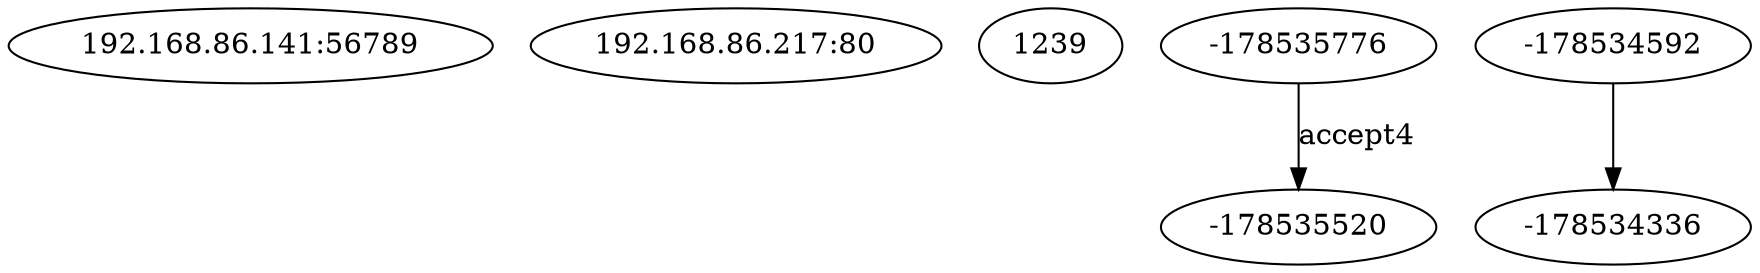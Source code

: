 digraph nginx_syscalls {
  0 [label="192.168.86.141:56789"];
  1 [label="192.168.86.217:80"];
  2 [label="1239"];
  -178535776 -> -178535520 [label="accept4"];
  -178534592 -> -178534336 [label=""];
}
